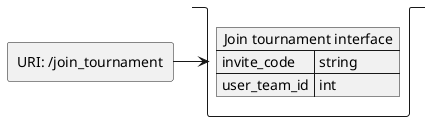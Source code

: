 @startuml Create tournament request
allowmixing

agent "URI: /join_tournament"
stack {
  json "Join tournament interface" as J {
    "invite_code": "string",
    "user_team_id": "int"
  }
}

"URI: /join_tournament" -> J 
@enduml
